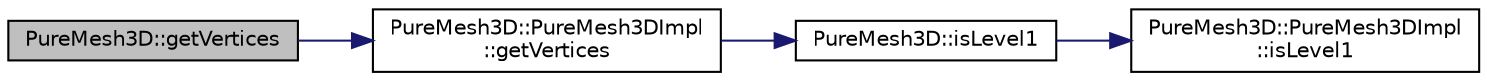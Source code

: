 digraph "PureMesh3D::getVertices"
{
 // LATEX_PDF_SIZE
  edge [fontname="Helvetica",fontsize="10",labelfontname="Helvetica",labelfontsize="10"];
  node [fontname="Helvetica",fontsize="10",shape=record];
  rankdir="LR";
  Node1 [label="PureMesh3D::getVertices",height=0.2,width=0.4,color="black", fillcolor="grey75", style="filled", fontcolor="black",tooltip="Gets the pointer to vertices."];
  Node1 -> Node2 [color="midnightblue",fontsize="10",style="solid",fontname="Helvetica"];
  Node2 [label="PureMesh3D::PureMesh3DImpl\l::getVertices",height=0.2,width=0.4,color="black", fillcolor="white", style="filled",URL="$class_pure_mesh3_d_1_1_pure_mesh3_d_impl.html#a6daaeed65cbdd080663ec7fb181acc26",tooltip=" "];
  Node2 -> Node3 [color="midnightblue",fontsize="10",style="solid",fontname="Helvetica"];
  Node3 [label="PureMesh3D::isLevel1",height=0.2,width=0.4,color="black", fillcolor="white", style="filled",URL="$class_pure_mesh3_d.html#a5994d09a83ab409a273eeffff3d6b105",tooltip="Tells if the mesh is a level-1 parent mesh."];
  Node3 -> Node4 [color="midnightblue",fontsize="10",style="solid",fontname="Helvetica"];
  Node4 [label="PureMesh3D::PureMesh3DImpl\l::isLevel1",height=0.2,width=0.4,color="black", fillcolor="white", style="filled",URL="$class_pure_mesh3_d_1_1_pure_mesh3_d_impl.html#affd18ce4e5530fc032f1eb2d5c03c689",tooltip=" "];
}
